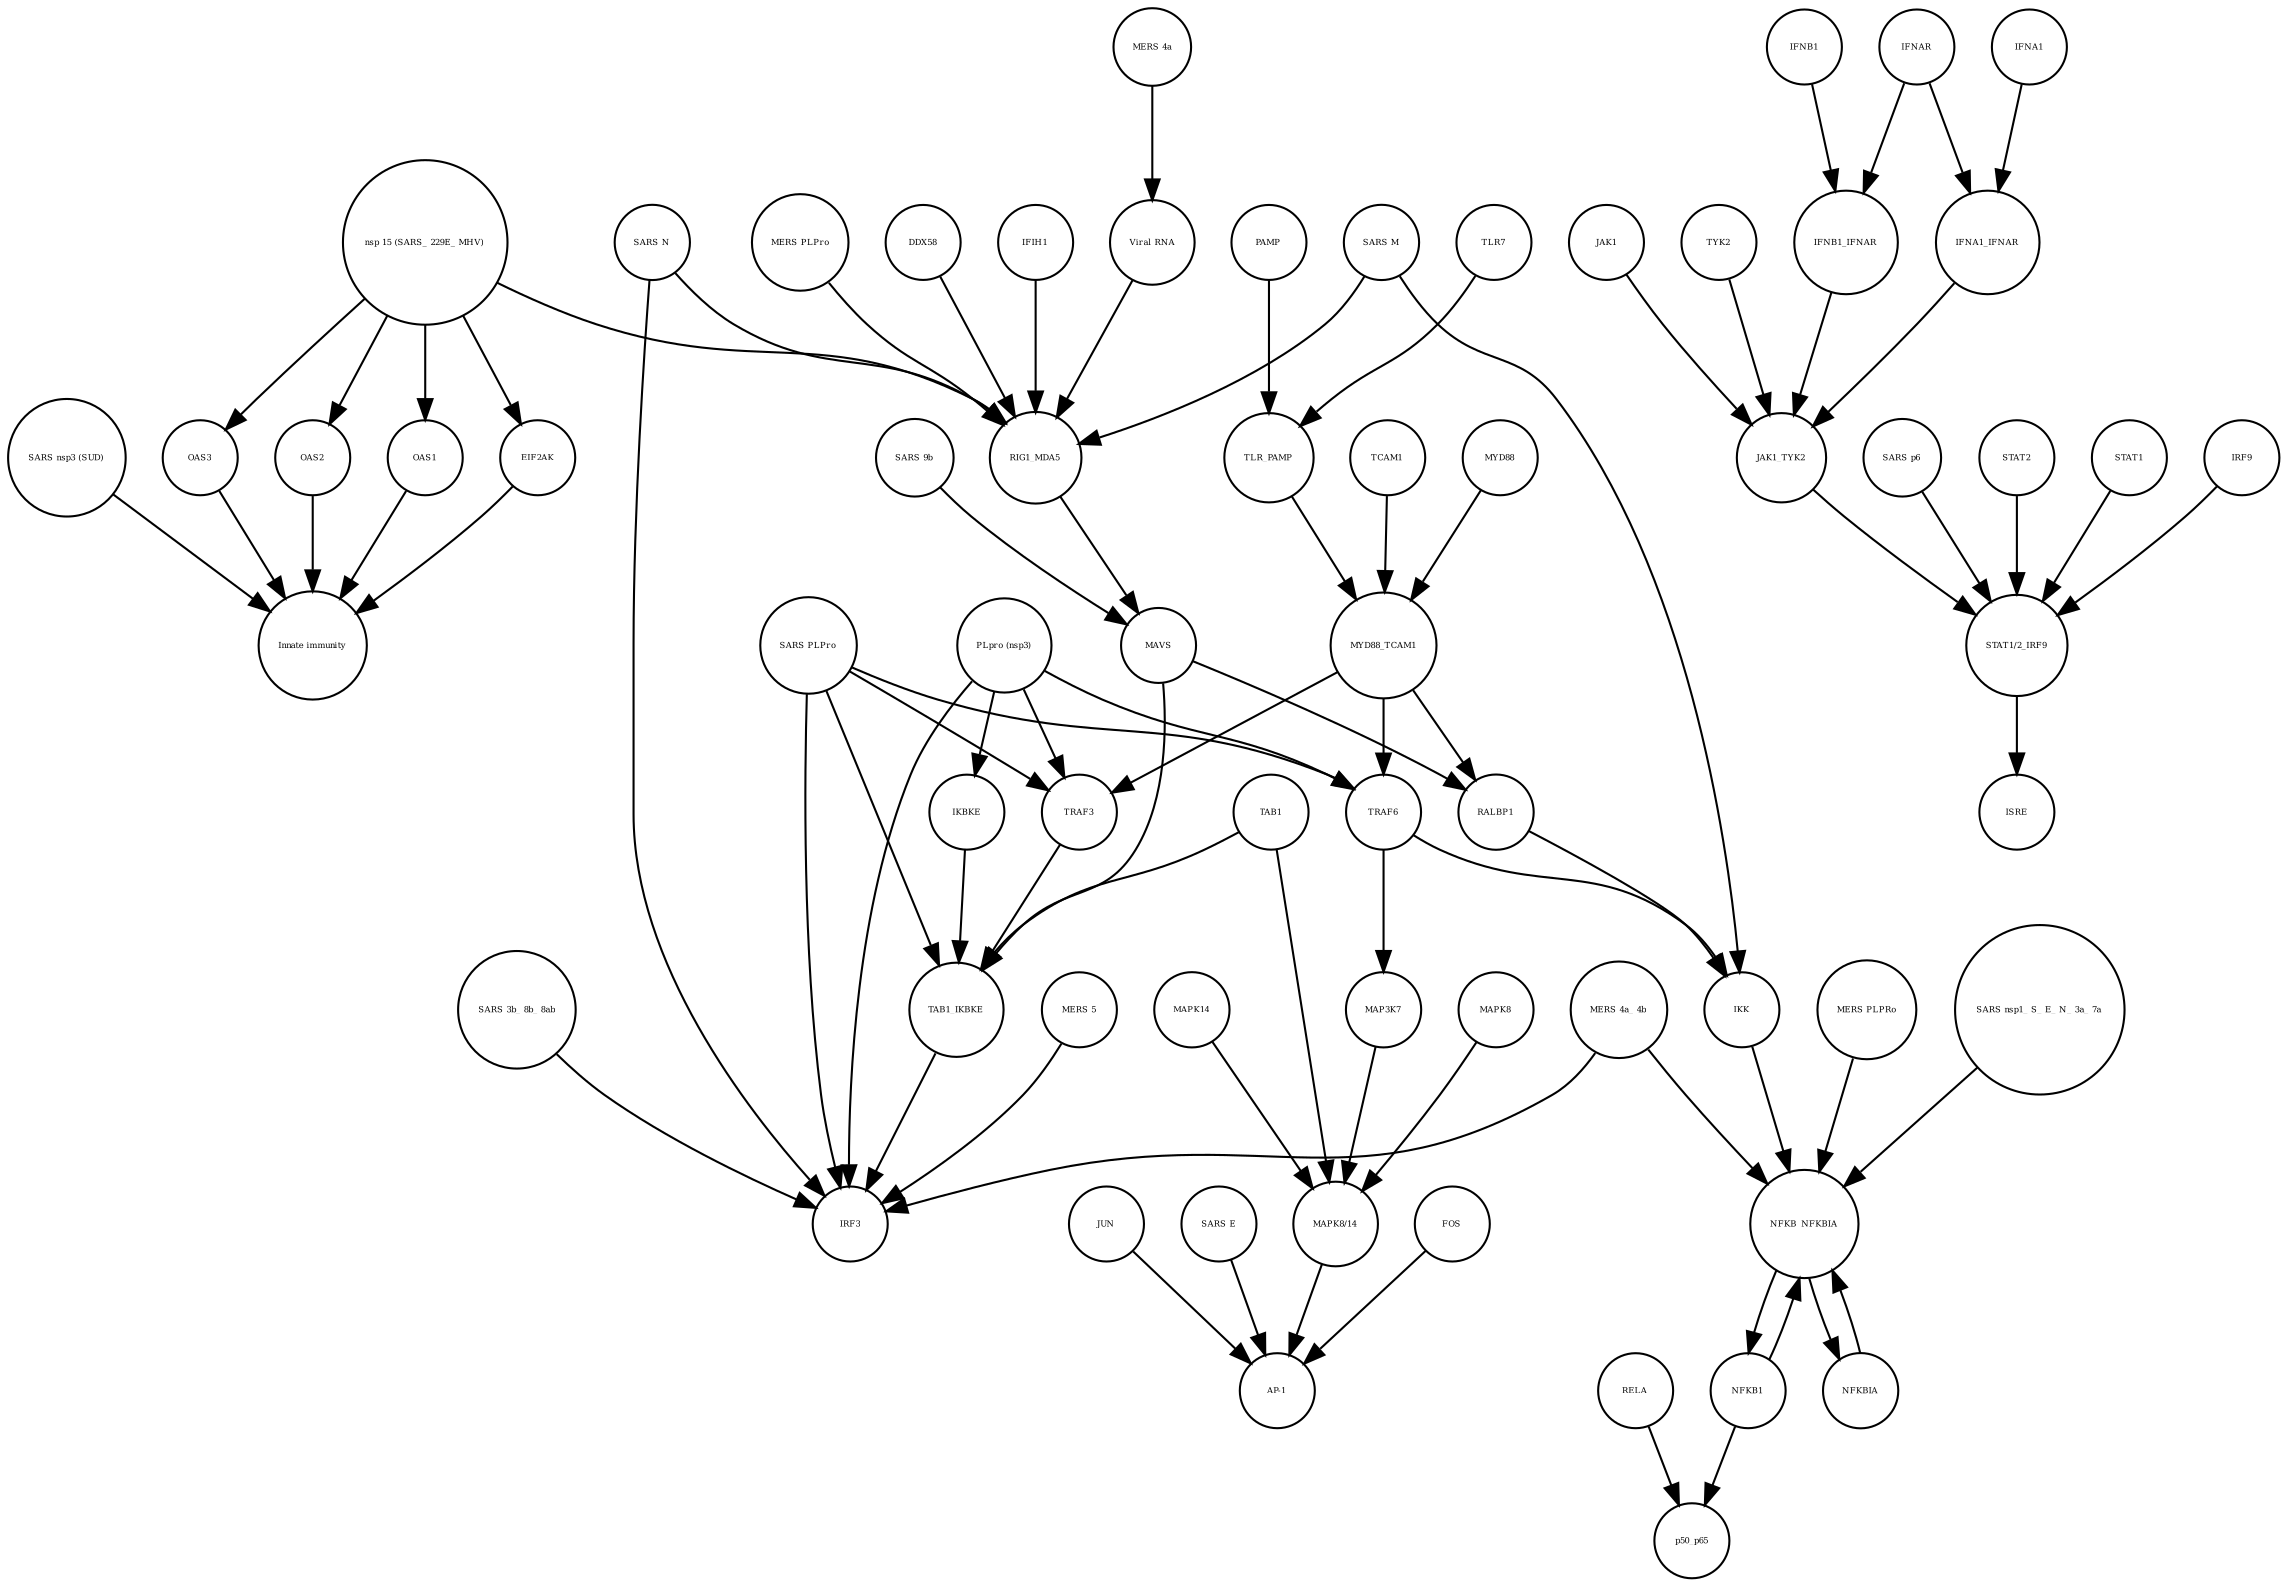 strict digraph  {
OAS3 [annotation=urn_miriam_pubmed_31226023, bipartite=0, cls=macromolecule, fontsize=4, label=OAS3, shape=circle];
"Innate immunity" [annotation=urn_miriam_pubmed_31226023, bipartite=0, cls=phenotype, fontsize=4, label="Innate immunity", shape=circle];
OAS2 [annotation=urn_miriam_pubmed_31226023, bipartite=0, cls=macromolecule, fontsize=4, label=OAS2, shape=circle];
OAS1 [annotation=urn_miriam_pubmed_31226023, bipartite=0, cls=macromolecule, fontsize=4, label=OAS1, shape=circle];
EIF2AK [annotation=urn_miriam_pubmed_31226023, bipartite=0, cls=macromolecule, fontsize=4, label=EIF2AK, shape=circle];
"SARS nsp3 (SUD)" [annotation=urn_miriam_pubmed_31226023, bipartite=0, cls=macromolecule, fontsize=4, label="SARS nsp3 (SUD)", shape=circle];
TRAF3 [annotation="", bipartite=0, cls=macromolecule, fontsize=4, label=TRAF3, shape=circle];
RELA [annotation="", bipartite=0, cls=macromolecule, fontsize=4, label=RELA, shape=circle];
MYD88 [annotation=urn_miriam_pubmed_31226023, bipartite=0, cls=macromolecule, fontsize=4, label=MYD88, shape=circle];
JUN [annotation="", bipartite=0, cls=macromolecule, fontsize=4, label=JUN, shape=circle];
JAK1 [annotation=urn_miriam_pubmed_31226023, bipartite=0, cls=macromolecule, fontsize=4, label=JAK1, shape=circle];
TCAM1 [annotation="", bipartite=0, cls=macromolecule, fontsize=4, label=TCAM1, shape=circle];
TAB1 [annotation="", bipartite=0, cls=macromolecule, fontsize=4, label=TAB1, shape=circle];
TYK2 [annotation=urn_miriam_pubmed_31226023, bipartite=0, cls=macromolecule, fontsize=4, label=TYK2, shape=circle];
MAPK8 [annotation="", bipartite=0, cls=macromolecule, fontsize=4, label=MAPK8, shape=circle];
"SARS E" [annotation=urn_miriam_pubmed_31226023, bipartite=0, cls=macromolecule, fontsize=4, label="SARS E", shape=circle];
"SARS N" [annotation="", bipartite=0, cls=macromolecule, fontsize=4, label="SARS N", shape=circle];
"MAPK8/14" [annotation="", bipartite=0, cls=complex, fontsize=4, label="MAPK8/14", shape=circle];
"SARS p6" [annotation=urn_miriam_pubmed_31226023, bipartite=0, cls=macromolecule, fontsize=4, label="SARS p6", shape=circle];
"nsp 15 (SARS_ 229E_ MHV)" [annotation=urn_miriam_pubmed_31226023, bipartite=0, cls=macromolecule, fontsize=4, label="nsp 15 (SARS_ 229E_ MHV)", shape=circle];
IKBKE [annotation="", bipartite=0, cls=macromolecule, fontsize=4, label=IKBKE, shape=circle];
"MERS PLPro" [annotation="", bipartite=0, cls=macromolecule, fontsize=4, label="MERS PLPro", shape=circle];
IFNAR [annotation=urn_miriam_pubmed_31226023, bipartite=0, cls=complex, fontsize=4, label=IFNAR, shape=circle];
FOS [annotation="", bipartite=0, cls=macromolecule, fontsize=4, label=FOS, shape=circle];
TAB1_IKBKE [annotation="", bipartite=0, cls=complex, fontsize=4, label=TAB1_IKBKE, shape=circle];
"STAT1/2_IRF9" [annotation=urn_miriam_pubmed_31226023, bipartite=0, cls=complex, fontsize=4, label="STAT1/2_IRF9", shape=circle];
MAPK14 [annotation="", bipartite=0, cls=macromolecule, fontsize=4, label=MAPK14, shape=circle];
DDX58 [annotation="", bipartite=0, cls=macromolecule, fontsize=4, label=DDX58, shape=circle];
"PLpro (nsp3)" [annotation="", bipartite=0, cls=macromolecule, fontsize=4, label="PLpro (nsp3)", shape=circle];
TRAF6 [annotation="", bipartite=0, cls=macromolecule, fontsize=4, label=TRAF6, shape=circle];
"MERS 5" [annotation="", bipartite=0, cls=macromolecule, fontsize=4, label="MERS 5", shape=circle];
NFKB_NFKBIA [annotation="", bipartite=0, cls=complex, fontsize=4, label=NFKB_NFKBIA, shape=circle];
TLR7 [annotation="", bipartite=0, cls=macromolecule, fontsize=4, label=TLR7, shape=circle];
STAT2 [annotation=urn_miriam_pubmed_31226023, bipartite=0, cls=macromolecule, fontsize=4, label=STAT2, shape=circle];
PAMP [annotation="", bipartite=0, cls="simple chemical", fontsize=4, label=PAMP, shape=circle];
IFNB1 [annotation=urn_miriam_pubmed_24362405, bipartite=0, cls=macromolecule, fontsize=4, label=IFNB1, shape=circle];
"SARS M" [annotation=urn_miriam_pubmed_31226023, bipartite=0, cls=macromolecule, fontsize=4, label="SARS M", shape=circle];
"MERS 4a" [annotation="", bipartite=0, cls=macromolecule, fontsize=4, label="MERS 4a", shape=circle];
NFKB1 [annotation="", bipartite=0, cls=macromolecule, fontsize=4, label=NFKB1, shape=circle];
"SARS 3b_ 8b_ 8ab" [annotation=urn_miriam_pubmed_31226023, bipartite=0, cls=macromolecule, fontsize=4, label="SARS 3b_ 8b_ 8ab", shape=circle];
MAP3K7 [annotation="", bipartite=0, cls=macromolecule, fontsize=4, label=MAP3K7, shape=circle];
NFKBIA [annotation="", bipartite=0, cls=macromolecule, fontsize=4, label=NFKBIA, shape=circle];
TLR_PAMP [annotation="", bipartite=0, cls=complex, fontsize=4, label=TLR_PAMP, shape=circle];
IRF3 [annotation="", bipartite=0, cls=macromolecule, fontsize=4, label=IRF3, shape=circle];
RALBP1 [annotation="", bipartite=0, cls=macromolecule, fontsize=4, label=RALBP1, shape=circle];
STAT1 [annotation=urn_miriam_pubmed_31226023, bipartite=0, cls=macromolecule, fontsize=4, label=STAT1, shape=circle];
"SARS nsp1_ S_ E_ N_ 3a_ 7a" [annotation=urn_miriam_pubmed_31226023, bipartite=0, cls=macromolecule, fontsize=4, label="SARS nsp1_ S_ E_ N_ 3a_ 7a", shape=circle];
RIG1_MDA5 [annotation="", bipartite=0, cls=complex, fontsize=4, label=RIG1_MDA5, shape=circle];
MYD88_TCAM1 [annotation="", bipartite=0, cls=complex, fontsize=4, label=MYD88_TCAM1, shape=circle];
ISRE [annotation=urn_miriam_pubmed_31226023, bipartite=0, cls=complex, fontsize=4, label=ISRE, shape=circle];
IFNA1 [annotation="urn_miriam_pubmed_17911435|urn_miriam_pubmed_24362405", bipartite=0, cls=macromolecule, fontsize=4, label=IFNA1, shape=circle];
MAVS [annotation="", bipartite=0, cls=macromolecule, fontsize=4, label=MAVS, shape=circle];
IFIH1 [annotation="", bipartite=0, cls=macromolecule, fontsize=4, label=IFIH1, shape=circle];
"MERS 4a_ 4b" [annotation="", bipartite=0, cls=macromolecule, fontsize=4, label="MERS 4a_ 4b", shape=circle];
IFNB1_IFNAR [annotation=urn_miriam_pubmed_31226023, bipartite=0, cls=complex, fontsize=4, label=IFNB1_IFNAR, shape=circle];
"SARS 9b" [annotation=urn_miriam_pubmed_31226023, bipartite=0, cls=macromolecule, fontsize=4, label="SARS 9b", shape=circle];
IFNA1_IFNAR [annotation=urn_miriam_pubmed_31226023, bipartite=0, cls=complex, fontsize=4, label=IFNA1_IFNAR, shape=circle];
IKK [annotation="", bipartite=0, cls=complex, fontsize=4, label=IKK, shape=circle];
"MERS PLPRo" [annotation="", bipartite=0, cls=macromolecule, fontsize=4, label="MERS PLPRo", shape=circle];
JAK1_TYK2 [annotation=urn_miriam_pubmed_31226023, bipartite=0, cls=complex, fontsize=4, label=JAK1_TYK2, shape=circle];
"Viral RNA" [annotation="", bipartite=0, cls="simple chemical", fontsize=4, label="Viral RNA", shape=circle];
IRF9 [annotation=urn_miriam_pubmed_31226023, bipartite=0, cls=macromolecule, fontsize=4, label=IRF9, shape=circle];
p50_p65 [annotation="", bipartite=0, cls=complex, fontsize=4, label=p50_p65, shape=circle];
"AP-1" [annotation="", bipartite=0, cls=complex, fontsize=4, label="AP-1", shape=circle];
"SARS PLPro" [annotation=urn_miriam_pubmed_31226023, bipartite=0, cls=macromolecule, fontsize=4, label="SARS PLPro", shape=circle];
OAS3 -> "Innate immunity"  [annotation="", interaction_type=stimulation];
OAS2 -> "Innate immunity"  [annotation="", interaction_type=stimulation];
OAS1 -> "Innate immunity"  [annotation="", interaction_type=stimulation];
EIF2AK -> "Innate immunity"  [annotation="", interaction_type=stimulation];
"SARS nsp3 (SUD)" -> "Innate immunity"  [annotation="", interaction_type=inhibition];
TRAF3 -> TAB1_IKBKE  [annotation="", interaction_type=catalysis];
RELA -> p50_p65  [annotation="", interaction_type=production];
MYD88 -> MYD88_TCAM1  [annotation="", interaction_type=production];
JUN -> "AP-1"  [annotation="", interaction_type=production];
JAK1 -> JAK1_TYK2  [annotation="", interaction_type=production];
TCAM1 -> MYD88_TCAM1  [annotation="", interaction_type=production];
TAB1 -> TAB1_IKBKE  [annotation="", interaction_type=production];
TAB1 -> "MAPK8/14"  [annotation="", interaction_type=catalysis];
TYK2 -> JAK1_TYK2  [annotation="", interaction_type=production];
MAPK8 -> "MAPK8/14"  [annotation="", interaction_type=production];
"SARS E" -> "AP-1"  [annotation="", interaction_type=catalysis];
"SARS N" -> IRF3  [annotation="", interaction_type=inhibition];
"SARS N" -> RIG1_MDA5  [annotation="", interaction_type=inhibition];
"MAPK8/14" -> "AP-1"  [annotation="", interaction_type=catalysis];
"SARS p6" -> "STAT1/2_IRF9"  [annotation=urn_miriam_pubmed_31226023, interaction_type=inhibition];
"nsp 15 (SARS_ 229E_ MHV)" -> OAS2  [annotation="", interaction_type=inhibition];
"nsp 15 (SARS_ 229E_ MHV)" -> OAS1  [annotation="", interaction_type=inhibition];
"nsp 15 (SARS_ 229E_ MHV)" -> RIG1_MDA5  [annotation="", interaction_type=inhibition];
"nsp 15 (SARS_ 229E_ MHV)" -> OAS3  [annotation="", interaction_type=inhibition];
"nsp 15 (SARS_ 229E_ MHV)" -> EIF2AK  [annotation="", interaction_type=inhibition];
IKBKE -> TAB1_IKBKE  [annotation="", interaction_type=production];
"MERS PLPro" -> RIG1_MDA5  [annotation="", interaction_type=inhibition];
IFNAR -> IFNB1_IFNAR  [annotation="", interaction_type=production];
IFNAR -> IFNA1_IFNAR  [annotation="", interaction_type=production];
FOS -> "AP-1"  [annotation="", interaction_type=production];
TAB1_IKBKE -> IRF3  [annotation="", interaction_type=catalysis];
"STAT1/2_IRF9" -> ISRE  [annotation="", interaction_type=production];
MAPK14 -> "MAPK8/14"  [annotation="", interaction_type=production];
DDX58 -> RIG1_MDA5  [annotation="", interaction_type=production];
"PLpro (nsp3)" -> TRAF6  [annotation=urn_miriam_pubmed_31226023, interaction_type=inhibition];
"PLpro (nsp3)" -> IRF3  [annotation="", interaction_type=inhibition];
"PLpro (nsp3)" -> TRAF3  [annotation="", interaction_type=inhibition];
"PLpro (nsp3)" -> IKBKE  [annotation="", interaction_type=inhibition];
TRAF6 -> MAP3K7  [annotation="", interaction_type=catalysis];
TRAF6 -> IKK  [annotation="", interaction_type=catalysis];
"MERS 5" -> IRF3  [annotation="", interaction_type=inhibition];
NFKB_NFKBIA -> NFKBIA  [annotation="", interaction_type=production];
NFKB_NFKBIA -> NFKB1  [annotation="", interaction_type=production];
TLR7 -> TLR_PAMP  [annotation="", interaction_type=production];
STAT2 -> "STAT1/2_IRF9"  [annotation="", interaction_type=production];
PAMP -> TLR_PAMP  [annotation="", interaction_type=production];
IFNB1 -> IFNB1_IFNAR  [annotation="", interaction_type=production];
"SARS M" -> IKK  [annotation="", interaction_type=inhibition];
"SARS M" -> RIG1_MDA5  [annotation="", interaction_type=inhibition];
"MERS 4a" -> "Viral RNA"  [annotation="", interaction_type=inhibition];
NFKB1 -> NFKB_NFKBIA  [annotation="", interaction_type=production];
NFKB1 -> p50_p65  [annotation="", interaction_type=production];
"SARS 3b_ 8b_ 8ab" -> IRF3  [annotation="", interaction_type=inhibition];
MAP3K7 -> "MAPK8/14"  [annotation="", interaction_type=catalysis];
NFKBIA -> NFKB_NFKBIA  [annotation="", interaction_type=production];
TLR_PAMP -> MYD88_TCAM1  [annotation="", interaction_type=catalysis];
RALBP1 -> IKK  [annotation="", interaction_type=catalysis];
STAT1 -> "STAT1/2_IRF9"  [annotation="", interaction_type=production];
"SARS nsp1_ S_ E_ N_ 3a_ 7a" -> NFKB_NFKBIA  [annotation="", interaction_type=catalysis];
RIG1_MDA5 -> MAVS  [annotation="", interaction_type=catalysis];
MYD88_TCAM1 -> TRAF6  [annotation=urn_miriam_pubmed_31226023, interaction_type=catalysis];
MYD88_TCAM1 -> RALBP1  [annotation="", interaction_type=catalysis];
MYD88_TCAM1 -> TRAF3  [annotation="", interaction_type=catalysis];
IFNA1 -> IFNA1_IFNAR  [annotation="", interaction_type=production];
MAVS -> TAB1_IKBKE  [annotation="", interaction_type=catalysis];
MAVS -> RALBP1  [annotation="", interaction_type=catalysis];
IFIH1 -> RIG1_MDA5  [annotation="", interaction_type=production];
"MERS 4a_ 4b" -> NFKB_NFKBIA  [annotation="", interaction_type=inhibition];
"MERS 4a_ 4b" -> IRF3  [annotation="", interaction_type=inhibition];
IFNB1_IFNAR -> JAK1_TYK2  [annotation=urn_miriam_pubmed_31226023, interaction_type=catalysis];
"SARS 9b" -> MAVS  [annotation="", interaction_type=inhibition];
IFNA1_IFNAR -> JAK1_TYK2  [annotation=urn_miriam_pubmed_31226023, interaction_type=catalysis];
IKK -> NFKB_NFKBIA  [annotation="", interaction_type=inhibition];
"MERS PLPRo" -> NFKB_NFKBIA  [annotation="", interaction_type=inhibition];
JAK1_TYK2 -> "STAT1/2_IRF9"  [annotation=urn_miriam_pubmed_31226023, interaction_type=catalysis];
"Viral RNA" -> RIG1_MDA5  [annotation="", interaction_type=catalysis];
IRF9 -> "STAT1/2_IRF9"  [annotation="", interaction_type=production];
"SARS PLPro" -> TRAF6  [annotation=urn_miriam_pubmed_31226023, interaction_type=inhibition];
"SARS PLPro" -> TAB1_IKBKE  [annotation="", interaction_type=inhibition];
"SARS PLPro" -> IRF3  [annotation="", interaction_type=inhibition];
"SARS PLPro" -> TRAF3  [annotation="", interaction_type=inhibition];
}
